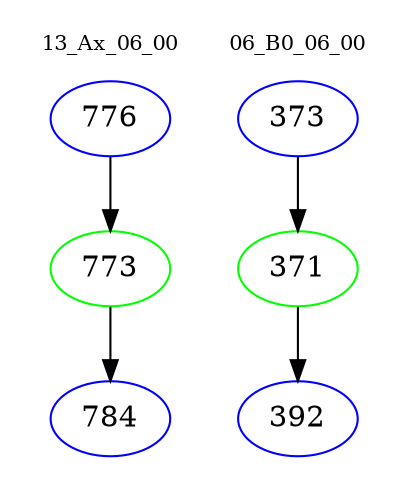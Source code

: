 digraph{
subgraph cluster_0 {
color = white
label = "13_Ax_06_00";
fontsize=10;
T0_776 [label="776", color="blue"]
T0_776 -> T0_773 [color="black"]
T0_773 [label="773", color="green"]
T0_773 -> T0_784 [color="black"]
T0_784 [label="784", color="blue"]
}
subgraph cluster_1 {
color = white
label = "06_B0_06_00";
fontsize=10;
T1_373 [label="373", color="blue"]
T1_373 -> T1_371 [color="black"]
T1_371 [label="371", color="green"]
T1_371 -> T1_392 [color="black"]
T1_392 [label="392", color="blue"]
}
}
